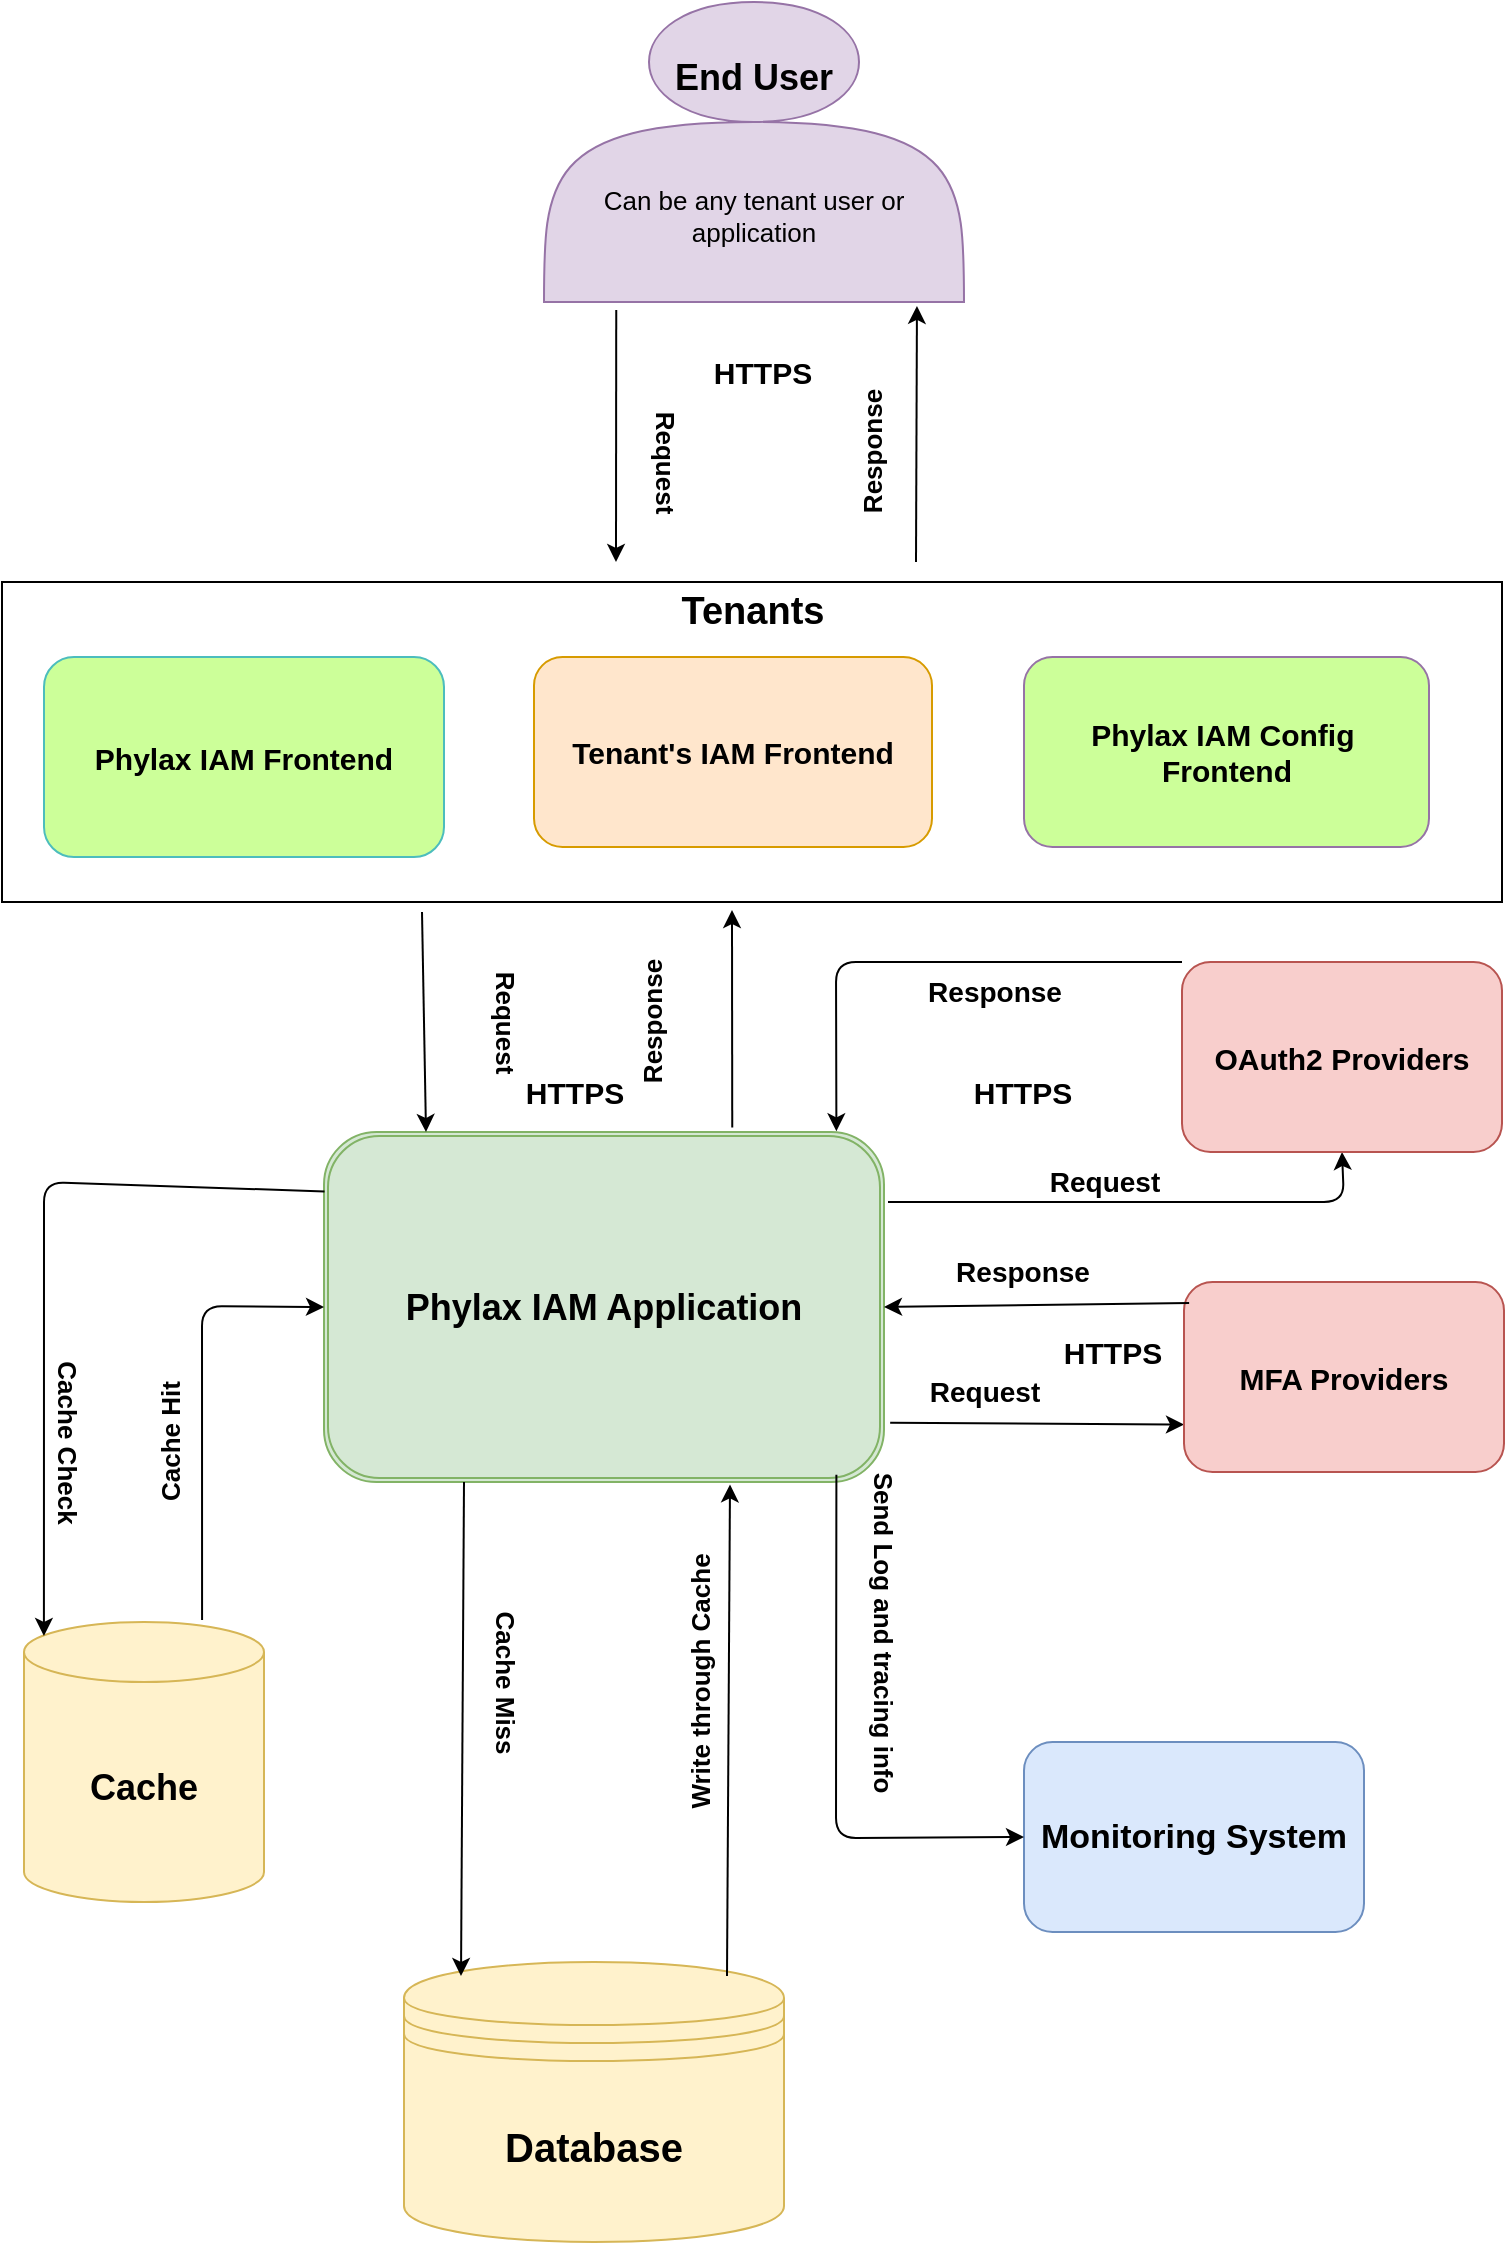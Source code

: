 <mxfile>
    <diagram id="Nz4ArlJxIcZ5li9Kf16L" name="main">
        <mxGraphModel dx="1706" dy="827" grid="1" gridSize="10" guides="1" tooltips="1" connect="1" arrows="1" fold="1" page="1" pageScale="1" pageWidth="827" pageHeight="1169" background="#FFFFFF" math="0" shadow="0">
            <root>
                <mxCell id="0"/>
                <mxCell id="1" parent="0"/>
                <mxCell id="3" value="&lt;b&gt;&lt;font style=&quot;font-size: 18px;&quot;&gt;End&amp;nbsp;&lt;/font&gt;&lt;/b&gt;&lt;b style=&quot;background-color: transparent;&quot;&gt;&lt;font style=&quot;font-size: 18px;&quot;&gt;User&lt;/font&gt;&lt;/b&gt;&lt;div&gt;&lt;div&gt;&lt;b&gt;&lt;font style=&quot;font-size: 18px;&quot;&gt;&lt;br&gt;&lt;/font&gt;&lt;/b&gt;&lt;/div&gt;&lt;div&gt;&lt;b&gt;&lt;font style=&quot;font-size: 18px;&quot;&gt;&lt;br&gt;&lt;/font&gt;&lt;/b&gt;&lt;/div&gt;&lt;div&gt;&lt;font style=&quot;font-size: 13px;&quot;&gt;Can be any tenant user or application&lt;/font&gt;&lt;/div&gt;&lt;/div&gt;" style="shape=actor;whiteSpace=wrap;html=1;fillColor=#e1d5e7;strokeColor=#9673a6;" parent="1" vertex="1">
                    <mxGeometry x="310" y="20" width="210" height="150" as="geometry"/>
                </mxCell>
                <mxCell id="4" value="&lt;b&gt;&lt;font style=&quot;font-size: 20px;&quot;&gt;Database&lt;/font&gt;&lt;/b&gt;" style="shape=datastore;whiteSpace=wrap;html=1;fillColor=#fff2cc;strokeColor=#d6b656;" parent="1" vertex="1">
                    <mxGeometry x="240" y="1000" width="190" height="140" as="geometry"/>
                </mxCell>
                <mxCell id="47" style="edgeStyle=none;html=1;entryX=0.5;entryY=1;entryDx=0;entryDy=0;" parent="1" target="44" edge="1">
                    <mxGeometry relative="1" as="geometry">
                        <mxPoint x="482" y="620" as="sourcePoint"/>
                        <Array as="points">
                            <mxPoint x="710" y="620"/>
                        </Array>
                    </mxGeometry>
                </mxCell>
                <mxCell id="48" style="edgeStyle=none;html=1;exitX=1.011;exitY=0.831;exitDx=0;exitDy=0;exitPerimeter=0;entryX=0;entryY=0.75;entryDx=0;entryDy=0;" parent="1" source="5" target="46" edge="1">
                    <mxGeometry relative="1" as="geometry">
                        <mxPoint x="554" y="697" as="sourcePoint"/>
                        <mxPoint x="620" y="728" as="targetPoint"/>
                    </mxGeometry>
                </mxCell>
                <mxCell id="5" value="&lt;font style=&quot;font-size: 18px;&quot;&gt;&lt;b style=&quot;&quot;&gt;Phylax IAM Application&lt;/b&gt;&lt;/font&gt;" style="shape=ext;double=1;rounded=1;whiteSpace=wrap;html=1;fillColor=#d5e8d4;strokeColor=#82b366;" parent="1" vertex="1">
                    <mxGeometry x="200" y="585" width="280" height="175" as="geometry"/>
                </mxCell>
                <mxCell id="7" value="&lt;font style=&quot;font-size: 18px;&quot;&gt;&lt;b style=&quot;&quot;&gt;Cache&lt;/b&gt;&lt;/font&gt;" style="shape=cylinder3;whiteSpace=wrap;html=1;boundedLbl=1;backgroundOutline=1;size=15;fillColor=#fff2cc;strokeColor=#d6b656;" parent="1" vertex="1">
                    <mxGeometry x="50" y="830" width="120" height="140" as="geometry"/>
                </mxCell>
                <mxCell id="8" value="" style="endArrow=classic;html=1;exitX=0.412;exitY=1;exitDx=0;exitDy=0;exitPerimeter=0;" parent="1" edge="1">
                    <mxGeometry relative="1" as="geometry">
                        <mxPoint x="249" y="475.0" as="sourcePoint"/>
                        <mxPoint x="251" y="585" as="targetPoint"/>
                        <Array as="points"/>
                    </mxGeometry>
                </mxCell>
                <mxCell id="11" value="&lt;font style=&quot;font-size: 13px;&quot;&gt;&lt;b&gt;Request&lt;/b&gt;&lt;/font&gt;&lt;div&gt;&lt;br&gt;&lt;/div&gt;" style="text;html=1;align=center;verticalAlign=middle;resizable=0;points=[];autosize=1;strokeColor=none;fillColor=none;rotation=90;" parent="1" vertex="1">
                    <mxGeometry x="249" y="510" width="70" height="40" as="geometry"/>
                </mxCell>
                <mxCell id="12" value="" style="endArrow=classic;html=1;exitX=0.729;exitY=-0.013;exitDx=0;exitDy=0;exitPerimeter=0;" parent="1" source="5" edge="1">
                    <mxGeometry relative="1" as="geometry">
                        <mxPoint x="470" y="320" as="sourcePoint"/>
                        <mxPoint x="404" y="474" as="targetPoint"/>
                    </mxGeometry>
                </mxCell>
                <mxCell id="13" value="&lt;b&gt;&lt;font style=&quot;font-size: 13px;&quot;&gt;Response&lt;/font&gt;&lt;/b&gt;" style="text;html=1;align=center;verticalAlign=middle;resizable=0;points=[];autosize=1;strokeColor=none;fillColor=none;rotation=-90;" parent="1" vertex="1">
                    <mxGeometry x="319" y="515" width="90" height="30" as="geometry"/>
                </mxCell>
                <mxCell id="17" value="" style="endArrow=classic;html=1;entryX=0.083;entryY=0.05;entryDx=0;entryDy=0;entryPerimeter=0;exitX=0.001;exitY=0.17;exitDx=0;exitDy=0;exitPerimeter=0;" parent="1" source="5" target="7" edge="1">
                    <mxGeometry width="50" height="50" relative="1" as="geometry">
                        <mxPoint x="190" y="610" as="sourcePoint"/>
                        <mxPoint x="270" y="540" as="targetPoint"/>
                        <Array as="points">
                            <mxPoint x="60" y="610"/>
                        </Array>
                    </mxGeometry>
                </mxCell>
                <mxCell id="18" value="" style="endArrow=classic;html=1;exitX=0.742;exitY=-0.007;exitDx=0;exitDy=0;exitPerimeter=0;entryX=0;entryY=0.5;entryDx=0;entryDy=0;" parent="1" source="7" target="5" edge="1">
                    <mxGeometry width="50" height="50" relative="1" as="geometry">
                        <mxPoint x="170" y="630" as="sourcePoint"/>
                        <mxPoint x="270" y="580" as="targetPoint"/>
                        <Array as="points">
                            <mxPoint x="139" y="672"/>
                        </Array>
                    </mxGeometry>
                </mxCell>
                <mxCell id="19" value="&lt;b&gt;&lt;font style=&quot;font-size: 13px;&quot;&gt;Cache Check&lt;/font&gt;&lt;/b&gt;&lt;div&gt;&lt;br&gt;&lt;/div&gt;" style="text;html=1;align=center;verticalAlign=middle;resizable=0;points=[];autosize=1;strokeColor=none;fillColor=none;rotation=90;" parent="1" vertex="1">
                    <mxGeometry x="10" y="720" width="110" height="40" as="geometry"/>
                </mxCell>
                <mxCell id="20" value="&lt;font style=&quot;font-size: 13px;&quot;&gt;&lt;b&gt;Cache Hit&lt;/b&gt;&lt;/font&gt;&lt;div&gt;&lt;br&gt;&lt;/div&gt;" style="text;html=1;align=center;verticalAlign=middle;resizable=0;points=[];autosize=1;strokeColor=none;fillColor=none;rotation=-90;" parent="1" vertex="1">
                    <mxGeometry x="90" y="720" width="80" height="40" as="geometry"/>
                </mxCell>
                <mxCell id="22" value="" style="endArrow=classic;html=1;entryX=0.15;entryY=0.05;entryDx=0;entryDy=0;entryPerimeter=0;exitX=0.25;exitY=1;exitDx=0;exitDy=0;" parent="1" source="5" target="4" edge="1">
                    <mxGeometry width="50" height="50" relative="1" as="geometry">
                        <mxPoint x="320" y="720" as="sourcePoint"/>
                        <mxPoint x="370" y="670" as="targetPoint"/>
                    </mxGeometry>
                </mxCell>
                <mxCell id="23" value="" style="endArrow=classic;html=1;exitX=0.85;exitY=0.05;exitDx=0;exitDy=0;exitPerimeter=0;entryX=0.725;entryY=1.007;entryDx=0;entryDy=0;entryPerimeter=0;" parent="1" source="4" target="5" edge="1">
                    <mxGeometry width="50" height="50" relative="1" as="geometry">
                        <mxPoint x="435" y="720" as="sourcePoint"/>
                        <mxPoint x="430" y="690" as="targetPoint"/>
                    </mxGeometry>
                </mxCell>
                <mxCell id="24" value="&lt;font style=&quot;font-size: 13px;&quot;&gt;&lt;b&gt;Cache Miss&lt;/b&gt;&lt;/font&gt;&lt;div&gt;&lt;br&gt;&lt;/div&gt;" style="text;html=1;align=center;verticalAlign=middle;resizable=0;points=[];autosize=1;strokeColor=none;fillColor=none;rotation=90;" parent="1" vertex="1">
                    <mxGeometry x="234" y="840" width="100" height="40" as="geometry"/>
                </mxCell>
                <mxCell id="25" value="&lt;b&gt;&lt;font style=&quot;font-size: 13px;&quot;&gt;Write through Cache&lt;/font&gt;&lt;/b&gt;&lt;div&gt;&lt;br&gt;&lt;/div&gt;" style="text;html=1;align=center;verticalAlign=middle;resizable=0;points=[];autosize=1;strokeColor=none;fillColor=none;rotation=-90;" parent="1" vertex="1">
                    <mxGeometry x="320" y="840" width="150" height="40" as="geometry"/>
                </mxCell>
                <mxCell id="26" value="&lt;b&gt;&lt;font style=&quot;font-size: 17px;&quot;&gt;Monitoring System&lt;/font&gt;&lt;/b&gt;" style="rounded=1;whiteSpace=wrap;html=1;fillColor=#dae8fc;strokeColor=#6c8ebf;" parent="1" vertex="1">
                    <mxGeometry x="550" y="890" width="170" height="95" as="geometry"/>
                </mxCell>
                <mxCell id="27" value="" style="endArrow=classic;html=1;exitX=0.915;exitY=0.979;exitDx=0;exitDy=0;exitPerimeter=0;entryX=0;entryY=0.5;entryDx=0;entryDy=0;" parent="1" source="5" target="26" edge="1">
                    <mxGeometry width="50" height="50" relative="1" as="geometry">
                        <mxPoint x="620" y="562.5" as="sourcePoint"/>
                        <mxPoint x="570" y="940" as="targetPoint"/>
                        <Array as="points">
                            <mxPoint x="456" y="938"/>
                        </Array>
                    </mxGeometry>
                </mxCell>
                <mxCell id="28" value="&lt;b&gt;&lt;font style=&quot;font-size: 13px;&quot;&gt;Send Log and tracing info&lt;/font&gt;&lt;/b&gt;" style="text;html=1;align=center;verticalAlign=middle;resizable=0;points=[];autosize=1;strokeColor=none;fillColor=none;rotation=90;" parent="1" vertex="1">
                    <mxGeometry x="390" y="820" width="180" height="30" as="geometry"/>
                </mxCell>
                <mxCell id="29" value="" style="rounded=0;whiteSpace=wrap;html=1;" parent="1" vertex="1">
                    <mxGeometry x="39" y="310" width="750" height="160" as="geometry"/>
                </mxCell>
                <mxCell id="32" value="&lt;font style=&quot;font-size: 13px;&quot;&gt;&lt;b&gt;Request&lt;/b&gt;&lt;/font&gt;&lt;div&gt;&lt;br&gt;&lt;/div&gt;" style="text;html=1;align=center;verticalAlign=middle;resizable=0;points=[];autosize=1;strokeColor=none;fillColor=none;rotation=90;" parent="1" vertex="1">
                    <mxGeometry x="329" y="230" width="70" height="40" as="geometry"/>
                </mxCell>
                <mxCell id="33" value="&lt;b&gt;&lt;font style=&quot;font-size: 13px;&quot;&gt;Response&lt;/font&gt;&lt;/b&gt;" style="text;html=1;align=center;verticalAlign=middle;resizable=0;points=[];autosize=1;strokeColor=none;fillColor=none;rotation=-90;" parent="1" vertex="1">
                    <mxGeometry x="429" y="230" width="90" height="30" as="geometry"/>
                </mxCell>
                <mxCell id="34" value="" style="endArrow=classic;html=1;exitX=0.172;exitY=1.027;exitDx=0;exitDy=0;exitPerimeter=0;" parent="1" source="3" edge="1">
                    <mxGeometry width="50" height="50" relative="1" as="geometry">
                        <mxPoint x="329" y="250" as="sourcePoint"/>
                        <mxPoint x="346" y="300" as="targetPoint"/>
                    </mxGeometry>
                </mxCell>
                <mxCell id="35" value="" style="endArrow=classic;html=1;entryX=0.888;entryY=1.013;entryDx=0;entryDy=0;entryPerimeter=0;" parent="1" target="3" edge="1">
                    <mxGeometry width="50" height="50" relative="1" as="geometry">
                        <mxPoint x="496" y="300" as="sourcePoint"/>
                        <mxPoint x="530" y="190" as="targetPoint"/>
                    </mxGeometry>
                </mxCell>
                <mxCell id="36" value="&lt;font style=&quot;font-size: 19px;&quot;&gt;&lt;b style=&quot;&quot;&gt;Tenants&lt;/b&gt;&lt;/font&gt;" style="text;html=1;align=center;verticalAlign=middle;resizable=0;points=[];autosize=1;strokeColor=none;fillColor=none;" parent="1" vertex="1">
                    <mxGeometry x="369" y="305" width="90" height="40" as="geometry"/>
                </mxCell>
                <mxCell id="37" value="&lt;font style=&quot;font-size: 15px;&quot;&gt;&lt;b&gt;Phylax IAM Frontend&lt;/b&gt;&lt;/font&gt;" style="rounded=1;whiteSpace=wrap;html=1;fillColor=#CCFF99;strokeColor=#4CBDBD;" parent="1" vertex="1">
                    <mxGeometry x="60" y="347.5" width="200" height="100" as="geometry"/>
                </mxCell>
                <mxCell id="38" value="&lt;font style=&quot;font-size: 15px;&quot;&gt;&lt;b&gt;Tenant&#39;s IAM Frontend&lt;/b&gt;&lt;/font&gt;" style="rounded=1;whiteSpace=wrap;html=1;fillColor=#ffe6cc;strokeColor=#d79b00;" parent="1" vertex="1">
                    <mxGeometry x="305" y="347.5" width="199" height="95" as="geometry"/>
                </mxCell>
                <mxCell id="39" value="&lt;font style=&quot;font-size: 15px;&quot;&gt;&lt;b style=&quot;&quot;&gt;Phylax IAM Config&amp;nbsp;&lt;/b&gt;&lt;/font&gt;&lt;div&gt;&lt;font style=&quot;font-size: 15px;&quot;&gt;&lt;b style=&quot;&quot;&gt;Frontend&lt;/b&gt;&lt;/font&gt;&lt;/div&gt;" style="rounded=1;whiteSpace=wrap;html=1;fillColor=#CCFF99;strokeColor=#9673a6;" parent="1" vertex="1">
                    <mxGeometry x="550" y="347.5" width="202.5" height="95" as="geometry"/>
                </mxCell>
                <mxCell id="42" value="&lt;b&gt;&lt;font style=&quot;font-size: 15px;&quot;&gt;HTTPS&lt;/font&gt;&lt;/b&gt;" style="text;html=1;align=center;verticalAlign=middle;resizable=0;points=[];autosize=1;strokeColor=none;fillColor=none;" parent="1" vertex="1">
                    <mxGeometry x="384" y="190" width="70" height="30" as="geometry"/>
                </mxCell>
                <mxCell id="43" value="&lt;b&gt;&lt;font style=&quot;font-size: 15px;&quot;&gt;HTTPS&lt;/font&gt;&lt;/b&gt;" style="text;html=1;align=center;verticalAlign=middle;resizable=0;points=[];autosize=1;strokeColor=none;fillColor=none;" parent="1" vertex="1">
                    <mxGeometry x="290" y="550" width="70" height="30" as="geometry"/>
                </mxCell>
                <mxCell id="44" value="&lt;font style=&quot;font-size: 15px;&quot;&gt;&lt;b&gt;OAuth2 Providers&lt;/b&gt;&lt;/font&gt;" style="rounded=1;whiteSpace=wrap;html=1;fillColor=#f8cecc;gradientDirection=north;strokeColor=#b85450;" parent="1" vertex="1">
                    <mxGeometry x="629" y="500" width="160" height="95" as="geometry"/>
                </mxCell>
                <mxCell id="46" value="&lt;font style=&quot;font-size: 15px;&quot;&gt;&lt;b&gt;MFA Providers&lt;/b&gt;&lt;/font&gt;" style="rounded=1;whiteSpace=wrap;html=1;fillColor=#f8cecc;strokeColor=#b85450;" parent="1" vertex="1">
                    <mxGeometry x="630" y="660" width="160" height="95" as="geometry"/>
                </mxCell>
                <mxCell id="49" style="edgeStyle=none;html=1;exitX=0.016;exitY=0.11;exitDx=0;exitDy=0;entryX=1;entryY=0.5;entryDx=0;entryDy=0;exitPerimeter=0;" parent="1" source="46" target="5" edge="1">
                    <mxGeometry relative="1" as="geometry">
                        <Array as="points"/>
                    </mxGeometry>
                </mxCell>
                <mxCell id="50" style="edgeStyle=none;html=1;exitX=0;exitY=0;exitDx=0;exitDy=0;entryX=0.915;entryY=-0.002;entryDx=0;entryDy=0;entryPerimeter=0;" parent="1" source="44" target="5" edge="1">
                    <mxGeometry relative="1" as="geometry">
                        <Array as="points">
                            <mxPoint x="456" y="500"/>
                        </Array>
                    </mxGeometry>
                </mxCell>
                <mxCell id="53" value="&lt;b&gt;&lt;font style=&quot;font-size: 14px;&quot;&gt;Response&lt;/font&gt;&lt;/b&gt;" style="text;html=1;align=center;verticalAlign=middle;resizable=0;points=[];autosize=1;strokeColor=none;fillColor=none;" parent="1" vertex="1">
                    <mxGeometry x="490" y="500" width="90" height="30" as="geometry"/>
                </mxCell>
                <mxCell id="54" value="&lt;font style=&quot;font-size: 14px;&quot;&gt;&lt;b&gt;Request&lt;/b&gt;&lt;/font&gt;" style="text;html=1;align=center;verticalAlign=middle;resizable=0;points=[];autosize=1;strokeColor=none;fillColor=none;rotation=0;" parent="1" vertex="1">
                    <mxGeometry x="550" y="595" width="80" height="30" as="geometry"/>
                </mxCell>
                <mxCell id="55" value="&lt;font style=&quot;font-size: 14px;&quot;&gt;&lt;b&gt;Response&lt;/b&gt;&lt;/font&gt;" style="text;html=1;align=center;verticalAlign=middle;resizable=0;points=[];autosize=1;strokeColor=none;fillColor=none;" parent="1" vertex="1">
                    <mxGeometry x="504" y="640" width="90" height="30" as="geometry"/>
                </mxCell>
                <mxCell id="56" value="&lt;b&gt;&lt;font style=&quot;font-size: 14px;&quot;&gt;Request&lt;/font&gt;&lt;/b&gt;" style="text;html=1;align=center;verticalAlign=middle;resizable=0;points=[];autosize=1;strokeColor=none;fillColor=none;" parent="1" vertex="1">
                    <mxGeometry x="490" y="700" width="80" height="30" as="geometry"/>
                </mxCell>
                <mxCell id="57" value="&lt;b&gt;&lt;font style=&quot;font-size: 15px;&quot;&gt;HTTPS&lt;/font&gt;&lt;/b&gt;" style="text;html=1;align=center;verticalAlign=middle;resizable=0;points=[];autosize=1;strokeColor=none;fillColor=none;" parent="1" vertex="1">
                    <mxGeometry x="559" y="680" width="70" height="30" as="geometry"/>
                </mxCell>
                <mxCell id="58" value="&lt;b&gt;&lt;font style=&quot;font-size: 15px;&quot;&gt;HTTPS&lt;/font&gt;&lt;/b&gt;" style="text;html=1;align=center;verticalAlign=middle;resizable=0;points=[];autosize=1;strokeColor=none;fillColor=none;" parent="1" vertex="1">
                    <mxGeometry x="514" y="550" width="70" height="30" as="geometry"/>
                </mxCell>
            </root>
        </mxGraphModel>
    </diagram>
</mxfile>